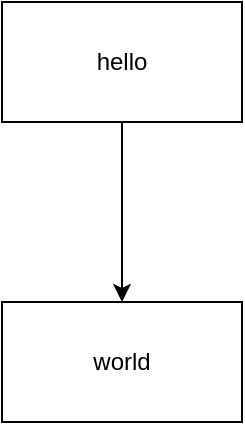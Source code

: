 <mxfile>
    <diagram id="FzyTfxs2FQiOTzcvD-Dq" name="Page-1">
        <mxGraphModel dx="312" dy="520" grid="0" gridSize="10" guides="1" tooltips="1" connect="1" arrows="1" fold="1" page="1" pageScale="1" pageWidth="850" pageHeight="1100" math="0" shadow="0">
            <root>
                <mxCell id="0"/>
                <mxCell id="1" parent="0"/>
                <mxCell id="4" style="edgeStyle=orthogonalEdgeStyle;curved=0;rounded=1;sketch=0;orthogonalLoop=1;jettySize=auto;html=1;exitX=0.5;exitY=1;exitDx=0;exitDy=0;" edge="1" parent="1" source="2" target="3">
                    <mxGeometry relative="1" as="geometry"/>
                </mxCell>
                <mxCell id="2" value="hello" style="rounded=0;whiteSpace=wrap;html=1;sketch=0;" vertex="1" parent="1">
                    <mxGeometry x="60" y="130" width="120" height="60" as="geometry"/>
                </mxCell>
                <mxCell id="3" value="world&lt;br&gt;" style="rounded=0;whiteSpace=wrap;html=1;sketch=0;" vertex="1" parent="1">
                    <mxGeometry x="60" y="280" width="120" height="60" as="geometry"/>
                </mxCell>
            </root>
        </mxGraphModel>
    </diagram>
</mxfile>